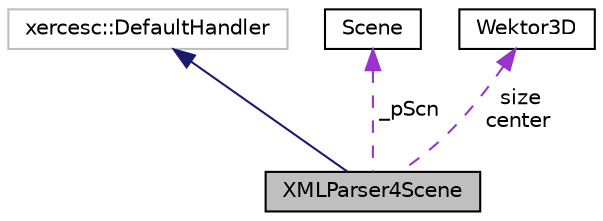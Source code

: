 digraph "XMLParser4Scene"
{
  edge [fontname="Helvetica",fontsize="10",labelfontname="Helvetica",labelfontsize="10"];
  node [fontname="Helvetica",fontsize="10",shape=record];
  Node1 [label="XMLParser4Scene",height=0.2,width=0.4,color="black", fillcolor="grey75", style="filled", fontcolor="black"];
  Node2 -> Node1 [dir="back",color="midnightblue",fontsize="10",style="solid",fontname="Helvetica"];
  Node2 [label="xercesc::DefaultHandler",height=0.2,width=0.4,color="grey75", fillcolor="white", style="filled"];
  Node3 -> Node1 [dir="back",color="darkorchid3",fontsize="10",style="dashed",label=" _pScn" ,fontname="Helvetica"];
  Node3 [label="Scene",height=0.2,width=0.4,color="black", fillcolor="white", style="filled",URL="$class_scene.html",tooltip="Przechowuje informację o położeniu przeszkód na scenie. "];
  Node4 -> Node1 [dir="back",color="darkorchid3",fontsize="10",style="dashed",label=" size\ncenter" ,fontname="Helvetica"];
  Node4 [label="Wektor3D",height=0.2,width=0.4,color="black", fillcolor="white", style="filled",URL="$class_wektor3_d.html",tooltip="Wektor z przestrzeni 3D. "];
}
